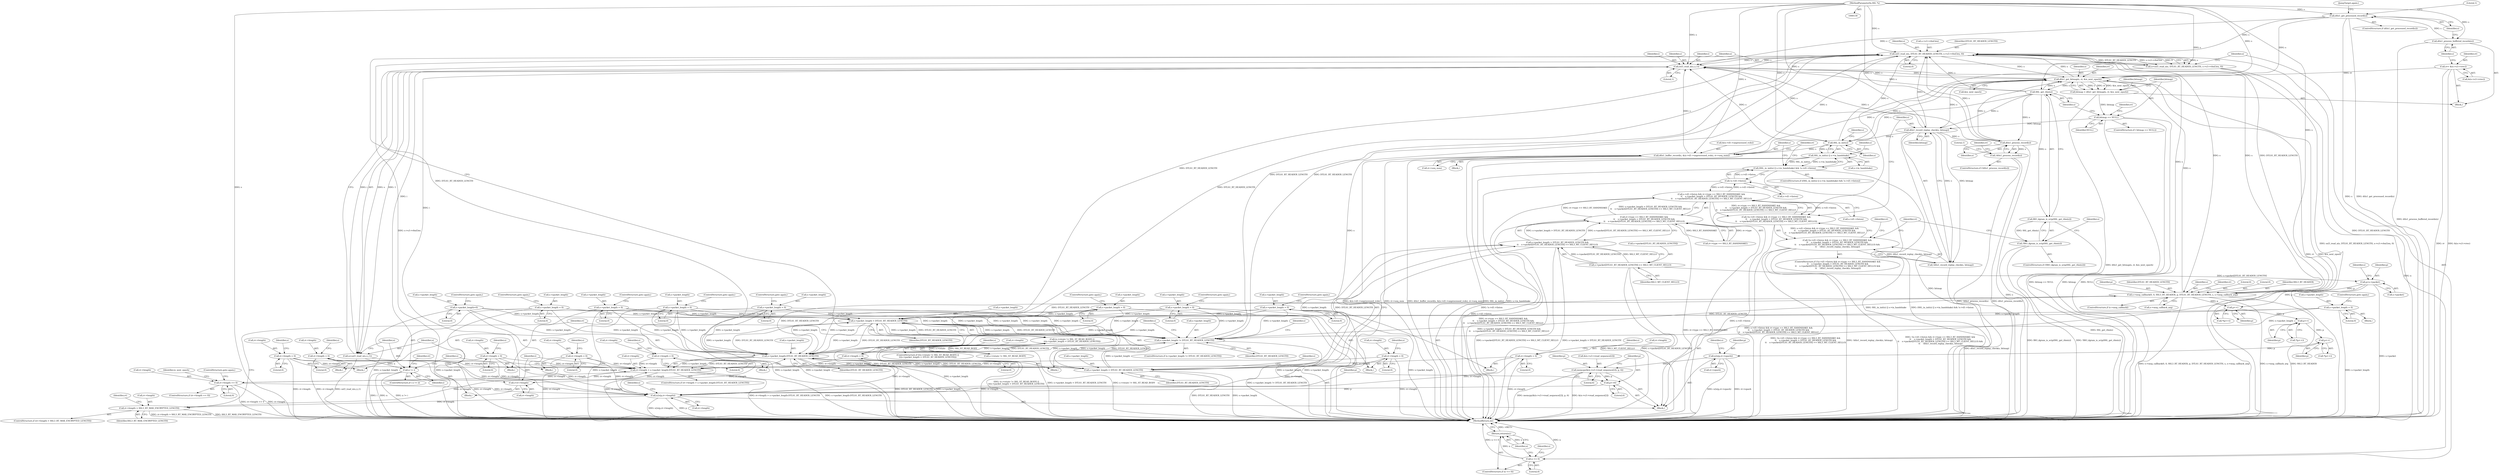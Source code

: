 digraph "0_openssl_248385c606620b29ecc96ca9d3603463f879652b@API" {
"1000176" [label="(Call,ssl3_read_n(s, DTLS1_RT_HEADER_LENGTH, s->s3->rbuf.len, 0))"];
"1000360" [label="(Call,ssl3_read_n(s,i,i,1))"];
"1000156" [label="(Call,dtls1_get_processed_record(s))"];
"1000153" [label="(Call,dtls1_process_buffered_records(s))"];
"1000131" [label="(MethodParameterIn,SSL *s)"];
"1000220" [label="(Call,s->msg_callback(0, 0, SSL3_RT_HEADER, p, DTLS1_RT_HEADER_LENGTH, s, s->msg_callback_arg))"];
"1000211" [label="(Call,p=s->packet)"];
"1000436" [label="(Call,s->packet[DTLS1_RT_HEADER_LENGTH] == SSL3_MT_CLIENT_HELLO)"];
"1000194" [label="(Call,s->packet_length != DTLS1_RT_HEADER_LENGTH)"];
"1000375" [label="(Call,s->packet_length = 0)"];
"1000200" [label="(Call,s->packet_length = 0)"];
"1000168" [label="(Call,s->packet_length < DTLS1_RT_HEADER_LENGTH)"];
"1000347" [label="(Call,s->packet_length-DTLS1_RT_HEADER_LENGTH)"];
"1000431" [label="(Call,s->packet_length > DTLS1_RT_HEADER_LENGTH)"];
"1000500" [label="(Call,s->packet_length = 0)"];
"1000296" [label="(Call,s->packet_length = 0)"];
"1000516" [label="(Call,s->packet_length = 0)"];
"1000453" [label="(Call,s->packet_length=0)"];
"1000336" [label="(Call,s->packet_length = 0)"];
"1000403" [label="(Call,s->packet_length = 0)"];
"1000318" [label="(Call,s->packet_length = 0)"];
"1000176" [label="(Call,ssl3_read_n(s, DTLS1_RT_HEADER_LENGTH, s->s3->rbuf.len, 0))"];
"1000472" [label="(Call,SSL_in_init(s))"];
"1000412" [label="(Call,SSL_get_rbio(s))"];
"1000388" [label="(Call,dtls1_get_bitmap(s, rr, &is_next_epoch))"];
"1000484" [label="(Call,dtls1_buffer_record(s, &(s->d1->unprocessed_rcds), rr->seq_num))"];
"1000508" [label="(Call,dtls1_process_record(s))"];
"1000444" [label="(Call,dtls1_record_replay_check(s, bitmap))"];
"1000394" [label="(Call,bitmap == NULL)"];
"1000386" [label="(Call,bitmap = dtls1_get_bitmap(s, rr, &is_next_epoch))"];
"1000145" [label="(Call,rr= &(s->s3->rrec))"];
"1000353" [label="(Call,i=rr->length)"];
"1000343" [label="(Call,rr->length > s->packet_length-DTLS1_RT_HEADER_LENGTH)"];
"1000325" [label="(Call,rr->length > SSL3_RT_MAX_ENCRYPTED_LENGTH)"];
"1000273" [label="(Call,n2s(p,rr->length))"];
"1000270" [label="(Call,p+=6)"];
"1000259" [label="(Call,memcpy(&(s->s3->read_sequence[2]), p, 6))"];
"1000254" [label="(Call,n2s(p,rr->epoch))"];
"1000245" [label="(Call,p++)"];
"1000240" [label="(Call,p++)"];
"1000235" [label="(Call,p++)"];
"1000460" [label="(Call,rr->length == 0)"];
"1000291" [label="(Call,rr->length = 0)"];
"1000495" [label="(Call,rr->length = 0)"];
"1000331" [label="(Call,rr->length = 0)"];
"1000448" [label="(Call,rr->length = 0)"];
"1000511" [label="(Call,rr->length = 0)"];
"1000313" [label="(Call,rr->length = 0)"];
"1000398" [label="(Call,rr->length = 0)"];
"1000370" [label="(Call,rr->length = 0)"];
"1000174" [label="(Call,n=ssl3_read_n(s, DTLS1_RT_HEADER_LENGTH, s->s3->rbuf.len, 0))"];
"1000188" [label="(Call,n <= 0)"];
"1000191" [label="(Return,return(n);)"];
"1000162" [label="(Call,(s->rstate != SSL_ST_READ_BODY) ||\n\t\t(s->packet_length < DTLS1_RT_HEADER_LENGTH))"];
"1000358" [label="(Call,n=ssl3_read_n(s,i,i,1))"];
"1000366" [label="(Call,n != i)"];
"1000443" [label="(Call,!dtls1_record_replay_check(s, bitmap))"];
"1000416" [label="(Call,!(s->d1->listen && rr->type == SSL3_RT_HANDSHAKE &&\n\t\t    s->packet_length > DTLS1_RT_HEADER_LENGTH &&\n\t\t    s->packet[DTLS1_RT_HEADER_LENGTH] == SSL3_MT_CLIENT_HELLO) &&\n \t\t    !dtls1_record_replay_check(s, bitmap))"];
"1000471" [label="(Call,SSL_in_init(s) || s->in_handshake)"];
"1000470" [label="(Call,(SSL_in_init(s) || s->in_handshake) && !s->d1->listen)"];
"1000507" [label="(Call,!dtls1_process_record(s))"];
"1000411" [label="(Call,BIO_dgram_is_sctp(SSL_get_rbio(s)))"];
"1000410" [label="(Call,!BIO_dgram_is_sctp(SSL_get_rbio(s)))"];
"1000430" [label="(Call,s->packet_length > DTLS1_RT_HEADER_LENGTH &&\n\t\t    s->packet[DTLS1_RT_HEADER_LENGTH] == SSL3_MT_CLIENT_HELLO)"];
"1000424" [label="(Call,rr->type == SSL3_RT_HANDSHAKE &&\n\t\t    s->packet_length > DTLS1_RT_HEADER_LENGTH &&\n\t\t    s->packet[DTLS1_RT_HEADER_LENGTH] == SSL3_MT_CLIENT_HELLO)"];
"1000418" [label="(Call,s->d1->listen && rr->type == SSL3_RT_HANDSHAKE &&\n\t\t    s->packet_length > DTLS1_RT_HEADER_LENGTH &&\n\t\t    s->packet[DTLS1_RT_HEADER_LENGTH] == SSL3_MT_CLIENT_HELLO)"];
"1000417" [label="(Call,!(s->d1->listen && rr->type == SSL3_RT_HANDSHAKE &&\n\t\t    s->packet_length > DTLS1_RT_HEADER_LENGTH &&\n\t\t    s->packet[DTLS1_RT_HEADER_LENGTH] == SSL3_MT_CLIENT_HELLO))"];
"1000477" [label="(Call,!s->d1->listen)"];
"1000457" [label="(Literal,0)"];
"1000389" [label="(Identifier,s)"];
"1000264" [label="(Identifier,s)"];
"1000211" [label="(Call,p=s->packet)"];
"1000246" [label="(Identifier,p)"];
"1000336" [label="(Call,s->packet_length = 0)"];
"1000484" [label="(Call,dtls1_buffer_record(s, &(s->d1->unprocessed_rcds), rr->seq_num))"];
"1000520" [label="(Literal,0)"];
"1000454" [label="(Call,s->packet_length)"];
"1000202" [label="(Identifier,s)"];
"1000436" [label="(Call,s->packet[DTLS1_RT_HEADER_LENGTH] == SSL3_MT_CLIENT_HELLO)"];
"1000216" [label="(ControlStructure,if (s->msg_callback))"];
"1000325" [label="(Call,rr->length > SSL3_RT_MAX_ENCRYPTED_LENGTH)"];
"1000160" [label="(JumpTarget,again:)"];
"1000208" [label="(Identifier,s)"];
"1000524" [label="(MethodReturn,int)"];
"1000298" [label="(Identifier,s)"];
"1000418" [label="(Call,s->d1->listen && rr->type == SSL3_RT_HANDSHAKE &&\n\t\t    s->packet_length > DTLS1_RT_HEADER_LENGTH &&\n\t\t    s->packet[DTLS1_RT_HEADER_LENGTH] == SSL3_MT_CLIENT_HELLO)"];
"1000132" [label="(Block,)"];
"1000358" [label="(Call,n=ssl3_read_n(s,i,i,1))"];
"1000333" [label="(Identifier,rr)"];
"1000224" [label="(Identifier,p)"];
"1000431" [label="(Call,s->packet_length > DTLS1_RT_HEADER_LENGTH)"];
"1000201" [label="(Call,s->packet_length)"];
"1000324" [label="(ControlStructure,if (rr->length > SSL3_RT_MAX_ENCRYPTED_LENGTH))"];
"1000402" [label="(Literal,0)"];
"1000435" [label="(Identifier,DTLS1_RT_HEADER_LENGTH)"];
"1000453" [label="(Call,s->packet_length=0)"];
"1000448" [label="(Call,rr->length = 0)"];
"1000155" [label="(ControlStructure,if (dtls1_get_processed_record(s)))"];
"1000296" [label="(Call,s->packet_length = 0)"];
"1000404" [label="(Call,s->packet_length)"];
"1000371" [label="(Call,rr->length)"];
"1000390" [label="(Identifier,rr)"];
"1000270" [label="(Call,p+=6)"];
"1000469" [label="(ControlStructure,if ((SSL_in_init(s) || s->in_handshake) && !s->d1->listen))"];
"1000174" [label="(Call,n=ssl3_read_n(s, DTLS1_RT_HEADER_LENGTH, s->s3->rbuf.len, 0))"];
"1000497" [label="(Identifier,rr)"];
"1000485" [label="(Identifier,s)"];
"1000458" [label="(ControlStructure,goto again;)"];
"1000332" [label="(Call,rr->length)"];
"1000444" [label="(Call,dtls1_record_replay_check(s, bitmap))"];
"1000272" [label="(Literal,6)"];
"1000177" [label="(Identifier,s)"];
"1000225" [label="(Identifier,DTLS1_RT_HEADER_LENGTH)"];
"1000361" [label="(Identifier,s)"];
"1000343" [label="(Call,rr->length > s->packet_length-DTLS1_RT_HEADER_LENGTH)"];
"1000501" [label="(Call,s->packet_length)"];
"1000397" [label="(Block,)"];
"1000483" [label="(Block,)"];
"1000342" [label="(ControlStructure,if (rr->length > s->packet_length-DTLS1_RT_HEADER_LENGTH))"];
"1000331" [label="(Call,rr->length = 0)"];
"1000338" [label="(Identifier,s)"];
"1000179" [label="(Call,s->s3->rbuf.len)"];
"1000195" [label="(Call,s->packet_length)"];
"1000154" [label="(Identifier,s)"];
"1000290" [label="(Block,)"];
"1000460" [label="(Call,rr->length == 0)"];
"1000388" [label="(Call,dtls1_get_bitmap(s, rr, &is_next_epoch))"];
"1000193" [label="(ControlStructure,if (s->packet_length != DTLS1_RT_HEADER_LENGTH))"];
"1000500" [label="(Call,s->packet_length = 0)"];
"1000369" [label="(Block,)"];
"1000322" [label="(Literal,0)"];
"1000291" [label="(Call,rr->length = 0)"];
"1000269" [label="(Literal,6)"];
"1000297" [label="(Call,s->packet_length)"];
"1000317" [label="(Literal,0)"];
"1000169" [label="(Call,s->packet_length)"];
"1000374" [label="(Literal,0)"];
"1000432" [label="(Call,s->packet_length)"];
"1000235" [label="(Call,p++)"];
"1000387" [label="(Identifier,bitmap)"];
"1000477" [label="(Call,!s->d1->listen)"];
"1000368" [label="(Identifier,i)"];
"1000212" [label="(Identifier,p)"];
"1000172" [label="(Identifier,DTLS1_RT_HEADER_LENGTH)"];
"1000345" [label="(Identifier,rr)"];
"1000467" [label="(Identifier,is_next_epoch)"];
"1000518" [label="(Identifier,s)"];
"1000515" [label="(Literal,0)"];
"1000366" [label="(Call,n != i)"];
"1000394" [label="(Call,bitmap == NULL)"];
"1000398" [label="(Call,rr->length = 0)"];
"1000312" [label="(Block,)"];
"1000480" [label="(Identifier,s)"];
"1000173" [label="(Block,)"];
"1000450" [label="(Identifier,rr)"];
"1000226" [label="(Identifier,s)"];
"1000186" [label="(Literal,0)"];
"1000176" [label="(Call,ssl3_read_n(s, DTLS1_RT_HEADER_LENGTH, s->s3->rbuf.len, 0))"];
"1000352" [label="(Block,)"];
"1000301" [label="(ControlStructure,goto again;)"];
"1000471" [label="(Call,SSL_in_init(s) || s->in_handshake)"];
"1000499" [label="(Literal,0)"];
"1000486" [label="(Call,&(s->d1->unprocessed_rcds))"];
"1000354" [label="(Identifier,i)"];
"1000370" [label="(Call,rr->length = 0)"];
"1000376" [label="(Call,s->packet_length)"];
"1000507" [label="(Call,!dtls1_process_record(s))"];
"1000472" [label="(Call,SSL_in_init(s))"];
"1000318" [label="(Call,s->packet_length = 0)"];
"1000275" [label="(Call,rr->length)"];
"1000259" [label="(Call,memcpy(&(s->s3->read_sequence[2]), p, 6))"];
"1000416" [label="(Call,!(s->d1->listen && rr->type == SSL3_RT_HANDSHAKE &&\n\t\t    s->packet_length > DTLS1_RT_HEADER_LENGTH &&\n\t\t    s->packet[DTLS1_RT_HEADER_LENGTH] == SSL3_MT_CLIENT_HELLO) &&\n \t\t    !dtls1_record_replay_check(s, bitmap))"];
"1000205" [label="(ControlStructure,goto again;)"];
"1000351" [label="(Identifier,DTLS1_RT_HEADER_LENGTH)"];
"1000513" [label="(Identifier,rr)"];
"1000465" [label="(ControlStructure,goto again;)"];
"1000194" [label="(Call,s->packet_length != DTLS1_RT_HEADER_LENGTH)"];
"1000445" [label="(Identifier,s)"];
"1000439" [label="(Identifier,s)"];
"1000353" [label="(Call,i=rr->length)"];
"1000367" [label="(Identifier,n)"];
"1000464" [label="(Literal,0)"];
"1000335" [label="(Literal,0)"];
"1000314" [label="(Call,rr->length)"];
"1000255" [label="(Identifier,p)"];
"1000274" [label="(Identifier,p)"];
"1000232" [label="(Identifier,rr)"];
"1000271" [label="(Identifier,p)"];
"1000512" [label="(Call,rr->length)"];
"1000473" [label="(Identifier,s)"];
"1000254" [label="(Call,n2s(p,rr->epoch))"];
"1000468" [label="(Block,)"];
"1000323" [label="(ControlStructure,goto again;)"];
"1000295" [label="(Literal,0)"];
"1000300" [label="(Literal,0)"];
"1000320" [label="(Identifier,s)"];
"1000412" [label="(Call,SSL_get_rbio(s))"];
"1000244" [label="(Call,*(p++))"];
"1000159" [label="(Literal,1)"];
"1000162" [label="(Call,(s->rstate != SSL_ST_READ_BODY) ||\n\t\t(s->packet_length < DTLS1_RT_HEADER_LENGTH))"];
"1000419" [label="(Call,s->d1->listen)"];
"1000379" [label="(Literal,0)"];
"1000156" [label="(Call,dtls1_get_processed_record(s))"];
"1000363" [label="(Identifier,i)"];
"1000504" [label="(Literal,0)"];
"1000273" [label="(Call,n2s(p,rr->length))"];
"1000281" [label="(Identifier,s)"];
"1000326" [label="(Call,rr->length)"];
"1000380" [label="(ControlStructure,goto again;)"];
"1000189" [label="(Identifier,n)"];
"1000313" [label="(Call,rr->length = 0)"];
"1000240" [label="(Call,p++)"];
"1000446" [label="(Identifier,bitmap)"];
"1000147" [label="(Call,&(s->s3->rrec))"];
"1000260" [label="(Call,&(s->s3->read_sequence[2]))"];
"1000292" [label="(Call,rr->length)"];
"1000517" [label="(Call,s->packet_length)"];
"1000470" [label="(Call,(SSL_in_init(s) || s->in_handshake) && !s->d1->listen)"];
"1000168" [label="(Call,s->packet_length < DTLS1_RT_HEADER_LENGTH)"];
"1000222" [label="(Literal,0)"];
"1000475" [label="(Identifier,s)"];
"1000340" [label="(Literal,0)"];
"1000355" [label="(Call,rr->length)"];
"1000474" [label="(Call,s->in_handshake)"];
"1000430" [label="(Call,s->packet_length > DTLS1_RT_HEADER_LENGTH &&\n\t\t    s->packet[DTLS1_RT_HEADER_LENGTH] == SSL3_MT_CLIENT_HELLO)"];
"1000227" [label="(Call,s->msg_callback_arg)"];
"1000187" [label="(ControlStructure,if (n <= 0))"];
"1000344" [label="(Call,rr->length)"];
"1000191" [label="(Return,return(n);)"];
"1000417" [label="(Call,!(s->d1->listen && rr->type == SSL3_RT_HANDSHAKE &&\n\t\t    s->packet_length > DTLS1_RT_HEADER_LENGTH &&\n\t\t    s->packet[DTLS1_RT_HEADER_LENGTH] == SSL3_MT_CLIENT_HELLO))"];
"1000190" [label="(Literal,0)"];
"1000506" [label="(ControlStructure,if (!dtls1_process_record(s)))"];
"1000372" [label="(Identifier,rr)"];
"1000319" [label="(Call,s->packet_length)"];
"1000425" [label="(Call,rr->type == SSL3_RT_HANDSHAKE)"];
"1000393" [label="(ControlStructure,if ( bitmap == NULL))"];
"1000348" [label="(Call,s->packet_length)"];
"1000204" [label="(Literal,0)"];
"1000492" [label="(Call,rr->seq_num)"];
"1000377" [label="(Identifier,s)"];
"1000396" [label="(Identifier,NULL)"];
"1000452" [label="(Literal,0)"];
"1000360" [label="(Call,ssl3_read_n(s,i,i,1))"];
"1000239" [label="(Call,*(p++))"];
"1000409" [label="(ControlStructure,if (!BIO_dgram_is_sctp(SSL_get_rbio(s))))"];
"1000153" [label="(Call,dtls1_process_buffered_records(s))"];
"1000221" [label="(Literal,0)"];
"1000347" [label="(Call,s->packet_length-DTLS1_RT_HEADER_LENGTH)"];
"1000145" [label="(Call,rr= &(s->s3->rrec))"];
"1000459" [label="(ControlStructure,if (rr->length == 0))"];
"1000505" [label="(ControlStructure,goto again;)"];
"1000362" [label="(Identifier,i)"];
"1000502" [label="(Identifier,s)"];
"1000424" [label="(Call,rr->type == SSL3_RT_HANDSHAKE &&\n\t\t    s->packet_length > DTLS1_RT_HEADER_LENGTH &&\n\t\t    s->packet[DTLS1_RT_HEADER_LENGTH] == SSL3_MT_CLIENT_HELLO)"];
"1000403" [label="(Call,s->packet_length = 0)"];
"1000443" [label="(Call,!dtls1_record_replay_check(s, bitmap))"];
"1000199" [label="(Block,)"];
"1000218" [label="(Identifier,s)"];
"1000341" [label="(ControlStructure,goto again;)"];
"1000386" [label="(Call,bitmap = dtls1_get_bitmap(s, rr, &is_next_epoch))"];
"1000213" [label="(Call,s->packet)"];
"1000175" [label="(Identifier,n)"];
"1000359" [label="(Identifier,n)"];
"1000200" [label="(Call,s->packet_length = 0)"];
"1000161" [label="(ControlStructure,if (\t(s->rstate != SSL_ST_READ_BODY) ||\n\t\t(s->packet_length < DTLS1_RT_HEADER_LENGTH)))"];
"1000478" [label="(Call,s->d1->listen)"];
"1000510" [label="(Block,)"];
"1000163" [label="(Call,s->rstate != SSL_ST_READ_BODY)"];
"1000495" [label="(Call,rr->length = 0)"];
"1000516" [label="(Call,s->packet_length = 0)"];
"1000245" [label="(Call,p++)"];
"1000447" [label="(Block,)"];
"1000455" [label="(Identifier,s)"];
"1000509" [label="(Identifier,s)"];
"1000268" [label="(Identifier,p)"];
"1000408" [label="(ControlStructure,goto again;)"];
"1000400" [label="(Identifier,rr)"];
"1000462" [label="(Identifier,rr)"];
"1000437" [label="(Call,s->packet[DTLS1_RT_HEADER_LENGTH])"];
"1000511" [label="(Call,rr->length = 0)"];
"1000364" [label="(Literal,1)"];
"1000395" [label="(Identifier,bitmap)"];
"1000157" [label="(Identifier,s)"];
"1000461" [label="(Call,rr->length)"];
"1000256" [label="(Call,rr->epoch)"];
"1000399" [label="(Call,rr->length)"];
"1000413" [label="(Identifier,s)"];
"1000411" [label="(Call,BIO_dgram_is_sctp(SSL_get_rbio(s)))"];
"1000241" [label="(Identifier,p)"];
"1000220" [label="(Call,s->msg_callback(0, 0, SSL3_RT_HEADER, p, DTLS1_RT_HEADER_LENGTH, s, s->msg_callback_arg))"];
"1000521" [label="(ControlStructure,goto again;)"];
"1000442" [label="(Identifier,SSL3_MT_CLIENT_HELLO)"];
"1000496" [label="(Call,rr->length)"];
"1000410" [label="(Call,!BIO_dgram_is_sctp(SSL_get_rbio(s)))"];
"1000236" [label="(Identifier,p)"];
"1000407" [label="(Literal,0)"];
"1000198" [label="(Identifier,DTLS1_RT_HEADER_LENGTH)"];
"1000391" [label="(Call,&is_next_epoch)"];
"1000383" [label="(Identifier,s)"];
"1000523" [label="(Literal,1)"];
"1000415" [label="(ControlStructure,if (!(s->d1->listen && rr->type == SSL3_RT_HANDSHAKE &&\n\t\t    s->packet_length > DTLS1_RT_HEADER_LENGTH &&\n\t\t    s->packet[DTLS1_RT_HEADER_LENGTH] == SSL3_MT_CLIENT_HELLO) &&\n \t\t    !dtls1_record_replay_check(s, bitmap)))"];
"1000188" [label="(Call,n <= 0)"];
"1000192" [label="(Identifier,n)"];
"1000196" [label="(Identifier,s)"];
"1000223" [label="(Identifier,SSL3_RT_HEADER)"];
"1000421" [label="(Identifier,s)"];
"1000329" [label="(Identifier,SSL3_RT_MAX_ENCRYPTED_LENGTH)"];
"1000365" [label="(ControlStructure,if ( n != i))"];
"1000330" [label="(Block,)"];
"1000178" [label="(Identifier,DTLS1_RT_HEADER_LENGTH)"];
"1000375" [label="(Call,s->packet_length = 0)"];
"1000405" [label="(Identifier,s)"];
"1000449" [label="(Call,rr->length)"];
"1000131" [label="(MethodParameterIn,SSL *s)"];
"1000234" [label="(Call,*(p++))"];
"1000508" [label="(Call,dtls1_process_record(s))"];
"1000146" [label="(Identifier,rr)"];
"1000337" [label="(Call,s->packet_length)"];
"1000176" -> "1000174"  [label="AST: "];
"1000176" -> "1000186"  [label="CFG: "];
"1000177" -> "1000176"  [label="AST: "];
"1000178" -> "1000176"  [label="AST: "];
"1000179" -> "1000176"  [label="AST: "];
"1000186" -> "1000176"  [label="AST: "];
"1000174" -> "1000176"  [label="CFG: "];
"1000176" -> "1000524"  [label="DDG: DTLS1_RT_HEADER_LENGTH"];
"1000176" -> "1000524"  [label="DDG: s->s3->rbuf.len"];
"1000176" -> "1000524"  [label="DDG: s"];
"1000176" -> "1000174"  [label="DDG: s"];
"1000176" -> "1000174"  [label="DDG: DTLS1_RT_HEADER_LENGTH"];
"1000176" -> "1000174"  [label="DDG: s->s3->rbuf.len"];
"1000176" -> "1000174"  [label="DDG: 0"];
"1000360" -> "1000176"  [label="DDG: s"];
"1000156" -> "1000176"  [label="DDG: s"];
"1000220" -> "1000176"  [label="DDG: s"];
"1000220" -> "1000176"  [label="DDG: DTLS1_RT_HEADER_LENGTH"];
"1000472" -> "1000176"  [label="DDG: s"];
"1000484" -> "1000176"  [label="DDG: s"];
"1000508" -> "1000176"  [label="DDG: s"];
"1000388" -> "1000176"  [label="DDG: s"];
"1000412" -> "1000176"  [label="DDG: s"];
"1000444" -> "1000176"  [label="DDG: s"];
"1000131" -> "1000176"  [label="DDG: s"];
"1000347" -> "1000176"  [label="DDG: DTLS1_RT_HEADER_LENGTH"];
"1000431" -> "1000176"  [label="DDG: DTLS1_RT_HEADER_LENGTH"];
"1000194" -> "1000176"  [label="DDG: DTLS1_RT_HEADER_LENGTH"];
"1000168" -> "1000176"  [label="DDG: DTLS1_RT_HEADER_LENGTH"];
"1000176" -> "1000194"  [label="DDG: DTLS1_RT_HEADER_LENGTH"];
"1000176" -> "1000220"  [label="DDG: s"];
"1000176" -> "1000360"  [label="DDG: s"];
"1000176" -> "1000388"  [label="DDG: s"];
"1000360" -> "1000358"  [label="AST: "];
"1000360" -> "1000364"  [label="CFG: "];
"1000361" -> "1000360"  [label="AST: "];
"1000362" -> "1000360"  [label="AST: "];
"1000363" -> "1000360"  [label="AST: "];
"1000364" -> "1000360"  [label="AST: "];
"1000358" -> "1000360"  [label="CFG: "];
"1000360" -> "1000358"  [label="DDG: s"];
"1000360" -> "1000358"  [label="DDG: i"];
"1000360" -> "1000358"  [label="DDG: 1"];
"1000156" -> "1000360"  [label="DDG: s"];
"1000220" -> "1000360"  [label="DDG: s"];
"1000472" -> "1000360"  [label="DDG: s"];
"1000484" -> "1000360"  [label="DDG: s"];
"1000508" -> "1000360"  [label="DDG: s"];
"1000388" -> "1000360"  [label="DDG: s"];
"1000412" -> "1000360"  [label="DDG: s"];
"1000444" -> "1000360"  [label="DDG: s"];
"1000131" -> "1000360"  [label="DDG: s"];
"1000353" -> "1000360"  [label="DDG: i"];
"1000360" -> "1000366"  [label="DDG: i"];
"1000360" -> "1000388"  [label="DDG: s"];
"1000156" -> "1000155"  [label="AST: "];
"1000156" -> "1000157"  [label="CFG: "];
"1000157" -> "1000156"  [label="AST: "];
"1000159" -> "1000156"  [label="CFG: "];
"1000160" -> "1000156"  [label="CFG: "];
"1000156" -> "1000524"  [label="DDG: s"];
"1000156" -> "1000524"  [label="DDG: dtls1_get_processed_record(s)"];
"1000153" -> "1000156"  [label="DDG: s"];
"1000131" -> "1000156"  [label="DDG: s"];
"1000156" -> "1000388"  [label="DDG: s"];
"1000153" -> "1000132"  [label="AST: "];
"1000153" -> "1000154"  [label="CFG: "];
"1000154" -> "1000153"  [label="AST: "];
"1000157" -> "1000153"  [label="CFG: "];
"1000153" -> "1000524"  [label="DDG: dtls1_process_buffered_records(s)"];
"1000131" -> "1000153"  [label="DDG: s"];
"1000131" -> "1000130"  [label="AST: "];
"1000131" -> "1000524"  [label="DDG: s"];
"1000131" -> "1000220"  [label="DDG: s"];
"1000131" -> "1000388"  [label="DDG: s"];
"1000131" -> "1000412"  [label="DDG: s"];
"1000131" -> "1000444"  [label="DDG: s"];
"1000131" -> "1000472"  [label="DDG: s"];
"1000131" -> "1000484"  [label="DDG: s"];
"1000131" -> "1000508"  [label="DDG: s"];
"1000220" -> "1000216"  [label="AST: "];
"1000220" -> "1000227"  [label="CFG: "];
"1000221" -> "1000220"  [label="AST: "];
"1000222" -> "1000220"  [label="AST: "];
"1000223" -> "1000220"  [label="AST: "];
"1000224" -> "1000220"  [label="AST: "];
"1000225" -> "1000220"  [label="AST: "];
"1000226" -> "1000220"  [label="AST: "];
"1000227" -> "1000220"  [label="AST: "];
"1000232" -> "1000220"  [label="CFG: "];
"1000220" -> "1000524"  [label="DDG: s->msg_callback_arg"];
"1000220" -> "1000524"  [label="DDG: SSL3_RT_HEADER"];
"1000220" -> "1000524"  [label="DDG: s->msg_callback(0, 0, SSL3_RT_HEADER, p, DTLS1_RT_HEADER_LENGTH, s, s->msg_callback_arg)"];
"1000220" -> "1000168"  [label="DDG: DTLS1_RT_HEADER_LENGTH"];
"1000211" -> "1000220"  [label="DDG: p"];
"1000194" -> "1000220"  [label="DDG: DTLS1_RT_HEADER_LENGTH"];
"1000220" -> "1000235"  [label="DDG: p"];
"1000220" -> "1000347"  [label="DDG: DTLS1_RT_HEADER_LENGTH"];
"1000220" -> "1000388"  [label="DDG: s"];
"1000211" -> "1000173"  [label="AST: "];
"1000211" -> "1000213"  [label="CFG: "];
"1000212" -> "1000211"  [label="AST: "];
"1000213" -> "1000211"  [label="AST: "];
"1000218" -> "1000211"  [label="CFG: "];
"1000211" -> "1000524"  [label="DDG: s->packet"];
"1000436" -> "1000211"  [label="DDG: s->packet[DTLS1_RT_HEADER_LENGTH]"];
"1000211" -> "1000235"  [label="DDG: p"];
"1000436" -> "1000430"  [label="AST: "];
"1000436" -> "1000442"  [label="CFG: "];
"1000437" -> "1000436"  [label="AST: "];
"1000442" -> "1000436"  [label="AST: "];
"1000430" -> "1000436"  [label="CFG: "];
"1000436" -> "1000524"  [label="DDG: SSL3_MT_CLIENT_HELLO"];
"1000436" -> "1000524"  [label="DDG: s->packet[DTLS1_RT_HEADER_LENGTH]"];
"1000436" -> "1000430"  [label="DDG: s->packet[DTLS1_RT_HEADER_LENGTH]"];
"1000436" -> "1000430"  [label="DDG: SSL3_MT_CLIENT_HELLO"];
"1000194" -> "1000193"  [label="AST: "];
"1000194" -> "1000198"  [label="CFG: "];
"1000195" -> "1000194"  [label="AST: "];
"1000198" -> "1000194"  [label="AST: "];
"1000202" -> "1000194"  [label="CFG: "];
"1000208" -> "1000194"  [label="CFG: "];
"1000194" -> "1000524"  [label="DDG: s->packet_length != DTLS1_RT_HEADER_LENGTH"];
"1000194" -> "1000168"  [label="DDG: DTLS1_RT_HEADER_LENGTH"];
"1000375" -> "1000194"  [label="DDG: s->packet_length"];
"1000200" -> "1000194"  [label="DDG: s->packet_length"];
"1000168" -> "1000194"  [label="DDG: s->packet_length"];
"1000347" -> "1000194"  [label="DDG: s->packet_length"];
"1000431" -> "1000194"  [label="DDG: s->packet_length"];
"1000500" -> "1000194"  [label="DDG: s->packet_length"];
"1000296" -> "1000194"  [label="DDG: s->packet_length"];
"1000516" -> "1000194"  [label="DDG: s->packet_length"];
"1000453" -> "1000194"  [label="DDG: s->packet_length"];
"1000336" -> "1000194"  [label="DDG: s->packet_length"];
"1000403" -> "1000194"  [label="DDG: s->packet_length"];
"1000318" -> "1000194"  [label="DDG: s->packet_length"];
"1000194" -> "1000347"  [label="DDG: s->packet_length"];
"1000194" -> "1000347"  [label="DDG: DTLS1_RT_HEADER_LENGTH"];
"1000375" -> "1000369"  [label="AST: "];
"1000375" -> "1000379"  [label="CFG: "];
"1000376" -> "1000375"  [label="AST: "];
"1000379" -> "1000375"  [label="AST: "];
"1000380" -> "1000375"  [label="CFG: "];
"1000375" -> "1000524"  [label="DDG: s->packet_length"];
"1000375" -> "1000168"  [label="DDG: s->packet_length"];
"1000375" -> "1000347"  [label="DDG: s->packet_length"];
"1000200" -> "1000199"  [label="AST: "];
"1000200" -> "1000204"  [label="CFG: "];
"1000201" -> "1000200"  [label="AST: "];
"1000204" -> "1000200"  [label="AST: "];
"1000205" -> "1000200"  [label="CFG: "];
"1000200" -> "1000524"  [label="DDG: s->packet_length"];
"1000200" -> "1000168"  [label="DDG: s->packet_length"];
"1000200" -> "1000347"  [label="DDG: s->packet_length"];
"1000168" -> "1000162"  [label="AST: "];
"1000168" -> "1000172"  [label="CFG: "];
"1000169" -> "1000168"  [label="AST: "];
"1000172" -> "1000168"  [label="AST: "];
"1000162" -> "1000168"  [label="CFG: "];
"1000168" -> "1000524"  [label="DDG: s->packet_length"];
"1000168" -> "1000162"  [label="DDG: s->packet_length"];
"1000168" -> "1000162"  [label="DDG: DTLS1_RT_HEADER_LENGTH"];
"1000347" -> "1000168"  [label="DDG: s->packet_length"];
"1000347" -> "1000168"  [label="DDG: DTLS1_RT_HEADER_LENGTH"];
"1000431" -> "1000168"  [label="DDG: s->packet_length"];
"1000431" -> "1000168"  [label="DDG: DTLS1_RT_HEADER_LENGTH"];
"1000500" -> "1000168"  [label="DDG: s->packet_length"];
"1000296" -> "1000168"  [label="DDG: s->packet_length"];
"1000516" -> "1000168"  [label="DDG: s->packet_length"];
"1000453" -> "1000168"  [label="DDG: s->packet_length"];
"1000336" -> "1000168"  [label="DDG: s->packet_length"];
"1000403" -> "1000168"  [label="DDG: s->packet_length"];
"1000318" -> "1000168"  [label="DDG: s->packet_length"];
"1000168" -> "1000347"  [label="DDG: s->packet_length"];
"1000168" -> "1000347"  [label="DDG: DTLS1_RT_HEADER_LENGTH"];
"1000347" -> "1000343"  [label="AST: "];
"1000347" -> "1000351"  [label="CFG: "];
"1000348" -> "1000347"  [label="AST: "];
"1000351" -> "1000347"  [label="AST: "];
"1000343" -> "1000347"  [label="CFG: "];
"1000347" -> "1000524"  [label="DDG: DTLS1_RT_HEADER_LENGTH"];
"1000347" -> "1000524"  [label="DDG: s->packet_length"];
"1000347" -> "1000343"  [label="DDG: s->packet_length"];
"1000347" -> "1000343"  [label="DDG: DTLS1_RT_HEADER_LENGTH"];
"1000431" -> "1000347"  [label="DDG: s->packet_length"];
"1000431" -> "1000347"  [label="DDG: DTLS1_RT_HEADER_LENGTH"];
"1000500" -> "1000347"  [label="DDG: s->packet_length"];
"1000296" -> "1000347"  [label="DDG: s->packet_length"];
"1000516" -> "1000347"  [label="DDG: s->packet_length"];
"1000453" -> "1000347"  [label="DDG: s->packet_length"];
"1000336" -> "1000347"  [label="DDG: s->packet_length"];
"1000403" -> "1000347"  [label="DDG: s->packet_length"];
"1000318" -> "1000347"  [label="DDG: s->packet_length"];
"1000347" -> "1000431"  [label="DDG: s->packet_length"];
"1000347" -> "1000431"  [label="DDG: DTLS1_RT_HEADER_LENGTH"];
"1000431" -> "1000430"  [label="AST: "];
"1000431" -> "1000435"  [label="CFG: "];
"1000432" -> "1000431"  [label="AST: "];
"1000435" -> "1000431"  [label="AST: "];
"1000439" -> "1000431"  [label="CFG: "];
"1000430" -> "1000431"  [label="CFG: "];
"1000431" -> "1000524"  [label="DDG: s->packet_length"];
"1000431" -> "1000524"  [label="DDG: DTLS1_RT_HEADER_LENGTH"];
"1000431" -> "1000430"  [label="DDG: s->packet_length"];
"1000431" -> "1000430"  [label="DDG: DTLS1_RT_HEADER_LENGTH"];
"1000500" -> "1000468"  [label="AST: "];
"1000500" -> "1000504"  [label="CFG: "];
"1000501" -> "1000500"  [label="AST: "];
"1000504" -> "1000500"  [label="AST: "];
"1000505" -> "1000500"  [label="CFG: "];
"1000500" -> "1000524"  [label="DDG: s->packet_length"];
"1000296" -> "1000290"  [label="AST: "];
"1000296" -> "1000300"  [label="CFG: "];
"1000297" -> "1000296"  [label="AST: "];
"1000300" -> "1000296"  [label="AST: "];
"1000301" -> "1000296"  [label="CFG: "];
"1000296" -> "1000524"  [label="DDG: s->packet_length"];
"1000516" -> "1000510"  [label="AST: "];
"1000516" -> "1000520"  [label="CFG: "];
"1000517" -> "1000516"  [label="AST: "];
"1000520" -> "1000516"  [label="AST: "];
"1000521" -> "1000516"  [label="CFG: "];
"1000516" -> "1000524"  [label="DDG: s->packet_length"];
"1000453" -> "1000447"  [label="AST: "];
"1000453" -> "1000457"  [label="CFG: "];
"1000454" -> "1000453"  [label="AST: "];
"1000457" -> "1000453"  [label="AST: "];
"1000458" -> "1000453"  [label="CFG: "];
"1000453" -> "1000524"  [label="DDG: s->packet_length"];
"1000336" -> "1000330"  [label="AST: "];
"1000336" -> "1000340"  [label="CFG: "];
"1000337" -> "1000336"  [label="AST: "];
"1000340" -> "1000336"  [label="AST: "];
"1000341" -> "1000336"  [label="CFG: "];
"1000336" -> "1000524"  [label="DDG: s->packet_length"];
"1000403" -> "1000397"  [label="AST: "];
"1000403" -> "1000407"  [label="CFG: "];
"1000404" -> "1000403"  [label="AST: "];
"1000407" -> "1000403"  [label="AST: "];
"1000408" -> "1000403"  [label="CFG: "];
"1000403" -> "1000524"  [label="DDG: s->packet_length"];
"1000318" -> "1000312"  [label="AST: "];
"1000318" -> "1000322"  [label="CFG: "];
"1000319" -> "1000318"  [label="AST: "];
"1000322" -> "1000318"  [label="AST: "];
"1000323" -> "1000318"  [label="CFG: "];
"1000318" -> "1000524"  [label="DDG: s->packet_length"];
"1000472" -> "1000471"  [label="AST: "];
"1000472" -> "1000473"  [label="CFG: "];
"1000473" -> "1000472"  [label="AST: "];
"1000475" -> "1000472"  [label="CFG: "];
"1000471" -> "1000472"  [label="CFG: "];
"1000472" -> "1000388"  [label="DDG: s"];
"1000472" -> "1000471"  [label="DDG: s"];
"1000412" -> "1000472"  [label="DDG: s"];
"1000444" -> "1000472"  [label="DDG: s"];
"1000472" -> "1000484"  [label="DDG: s"];
"1000412" -> "1000411"  [label="AST: "];
"1000412" -> "1000413"  [label="CFG: "];
"1000413" -> "1000412"  [label="AST: "];
"1000411" -> "1000412"  [label="CFG: "];
"1000412" -> "1000388"  [label="DDG: s"];
"1000412" -> "1000411"  [label="DDG: s"];
"1000388" -> "1000412"  [label="DDG: s"];
"1000412" -> "1000444"  [label="DDG: s"];
"1000412" -> "1000508"  [label="DDG: s"];
"1000388" -> "1000386"  [label="AST: "];
"1000388" -> "1000391"  [label="CFG: "];
"1000389" -> "1000388"  [label="AST: "];
"1000390" -> "1000388"  [label="AST: "];
"1000391" -> "1000388"  [label="AST: "];
"1000386" -> "1000388"  [label="CFG: "];
"1000388" -> "1000524"  [label="DDG: rr"];
"1000388" -> "1000524"  [label="DDG: &is_next_epoch"];
"1000388" -> "1000386"  [label="DDG: s"];
"1000388" -> "1000386"  [label="DDG: rr"];
"1000388" -> "1000386"  [label="DDG: &is_next_epoch"];
"1000484" -> "1000388"  [label="DDG: s"];
"1000508" -> "1000388"  [label="DDG: s"];
"1000444" -> "1000388"  [label="DDG: s"];
"1000145" -> "1000388"  [label="DDG: rr"];
"1000484" -> "1000483"  [label="AST: "];
"1000484" -> "1000492"  [label="CFG: "];
"1000485" -> "1000484"  [label="AST: "];
"1000486" -> "1000484"  [label="AST: "];
"1000492" -> "1000484"  [label="AST: "];
"1000497" -> "1000484"  [label="CFG: "];
"1000484" -> "1000524"  [label="DDG: &(s->d1->unprocessed_rcds)"];
"1000484" -> "1000524"  [label="DDG: rr->seq_num"];
"1000484" -> "1000524"  [label="DDG: dtls1_buffer_record(s, &(s->d1->unprocessed_rcds), rr->seq_num)"];
"1000508" -> "1000507"  [label="AST: "];
"1000508" -> "1000509"  [label="CFG: "];
"1000509" -> "1000508"  [label="AST: "];
"1000507" -> "1000508"  [label="CFG: "];
"1000508" -> "1000524"  [label="DDG: s"];
"1000508" -> "1000507"  [label="DDG: s"];
"1000444" -> "1000508"  [label="DDG: s"];
"1000444" -> "1000443"  [label="AST: "];
"1000444" -> "1000446"  [label="CFG: "];
"1000445" -> "1000444"  [label="AST: "];
"1000446" -> "1000444"  [label="AST: "];
"1000443" -> "1000444"  [label="CFG: "];
"1000444" -> "1000524"  [label="DDG: bitmap"];
"1000444" -> "1000443"  [label="DDG: s"];
"1000444" -> "1000443"  [label="DDG: bitmap"];
"1000394" -> "1000444"  [label="DDG: bitmap"];
"1000394" -> "1000393"  [label="AST: "];
"1000394" -> "1000396"  [label="CFG: "];
"1000395" -> "1000394"  [label="AST: "];
"1000396" -> "1000394"  [label="AST: "];
"1000400" -> "1000394"  [label="CFG: "];
"1000413" -> "1000394"  [label="CFG: "];
"1000394" -> "1000524"  [label="DDG: NULL"];
"1000394" -> "1000524"  [label="DDG: bitmap == NULL"];
"1000394" -> "1000524"  [label="DDG: bitmap"];
"1000386" -> "1000394"  [label="DDG: bitmap"];
"1000386" -> "1000132"  [label="AST: "];
"1000387" -> "1000386"  [label="AST: "];
"1000395" -> "1000386"  [label="CFG: "];
"1000386" -> "1000524"  [label="DDG: dtls1_get_bitmap(s, rr, &is_next_epoch)"];
"1000145" -> "1000132"  [label="AST: "];
"1000145" -> "1000147"  [label="CFG: "];
"1000146" -> "1000145"  [label="AST: "];
"1000147" -> "1000145"  [label="AST: "];
"1000154" -> "1000145"  [label="CFG: "];
"1000145" -> "1000524"  [label="DDG: rr"];
"1000145" -> "1000524"  [label="DDG: &(s->s3->rrec)"];
"1000353" -> "1000352"  [label="AST: "];
"1000353" -> "1000355"  [label="CFG: "];
"1000354" -> "1000353"  [label="AST: "];
"1000355" -> "1000353"  [label="AST: "];
"1000359" -> "1000353"  [label="CFG: "];
"1000343" -> "1000353"  [label="DDG: rr->length"];
"1000343" -> "1000342"  [label="AST: "];
"1000344" -> "1000343"  [label="AST: "];
"1000354" -> "1000343"  [label="CFG: "];
"1000383" -> "1000343"  [label="CFG: "];
"1000343" -> "1000524"  [label="DDG: rr->length > s->packet_length-DTLS1_RT_HEADER_LENGTH"];
"1000343" -> "1000524"  [label="DDG: s->packet_length-DTLS1_RT_HEADER_LENGTH"];
"1000325" -> "1000343"  [label="DDG: rr->length"];
"1000460" -> "1000343"  [label="DDG: rr->length"];
"1000291" -> "1000343"  [label="DDG: rr->length"];
"1000495" -> "1000343"  [label="DDG: rr->length"];
"1000331" -> "1000343"  [label="DDG: rr->length"];
"1000448" -> "1000343"  [label="DDG: rr->length"];
"1000511" -> "1000343"  [label="DDG: rr->length"];
"1000313" -> "1000343"  [label="DDG: rr->length"];
"1000398" -> "1000343"  [label="DDG: rr->length"];
"1000370" -> "1000343"  [label="DDG: rr->length"];
"1000343" -> "1000460"  [label="DDG: rr->length"];
"1000325" -> "1000324"  [label="AST: "];
"1000325" -> "1000329"  [label="CFG: "];
"1000326" -> "1000325"  [label="AST: "];
"1000329" -> "1000325"  [label="AST: "];
"1000333" -> "1000325"  [label="CFG: "];
"1000345" -> "1000325"  [label="CFG: "];
"1000325" -> "1000524"  [label="DDG: SSL3_RT_MAX_ENCRYPTED_LENGTH"];
"1000325" -> "1000524"  [label="DDG: rr->length > SSL3_RT_MAX_ENCRYPTED_LENGTH"];
"1000273" -> "1000325"  [label="DDG: rr->length"];
"1000273" -> "1000173"  [label="AST: "];
"1000273" -> "1000275"  [label="CFG: "];
"1000274" -> "1000273"  [label="AST: "];
"1000275" -> "1000273"  [label="AST: "];
"1000281" -> "1000273"  [label="CFG: "];
"1000273" -> "1000524"  [label="DDG: p"];
"1000273" -> "1000524"  [label="DDG: n2s(p,rr->length)"];
"1000270" -> "1000273"  [label="DDG: p"];
"1000460" -> "1000273"  [label="DDG: rr->length"];
"1000291" -> "1000273"  [label="DDG: rr->length"];
"1000495" -> "1000273"  [label="DDG: rr->length"];
"1000331" -> "1000273"  [label="DDG: rr->length"];
"1000448" -> "1000273"  [label="DDG: rr->length"];
"1000511" -> "1000273"  [label="DDG: rr->length"];
"1000313" -> "1000273"  [label="DDG: rr->length"];
"1000398" -> "1000273"  [label="DDG: rr->length"];
"1000370" -> "1000273"  [label="DDG: rr->length"];
"1000270" -> "1000173"  [label="AST: "];
"1000270" -> "1000272"  [label="CFG: "];
"1000271" -> "1000270"  [label="AST: "];
"1000272" -> "1000270"  [label="AST: "];
"1000274" -> "1000270"  [label="CFG: "];
"1000259" -> "1000270"  [label="DDG: p"];
"1000259" -> "1000173"  [label="AST: "];
"1000259" -> "1000269"  [label="CFG: "];
"1000260" -> "1000259"  [label="AST: "];
"1000268" -> "1000259"  [label="AST: "];
"1000269" -> "1000259"  [label="AST: "];
"1000271" -> "1000259"  [label="CFG: "];
"1000259" -> "1000524"  [label="DDG: memcpy(&(s->s3->read_sequence[2]), p, 6)"];
"1000259" -> "1000524"  [label="DDG: &(s->s3->read_sequence[2])"];
"1000254" -> "1000259"  [label="DDG: p"];
"1000254" -> "1000173"  [label="AST: "];
"1000254" -> "1000256"  [label="CFG: "];
"1000255" -> "1000254"  [label="AST: "];
"1000256" -> "1000254"  [label="AST: "];
"1000264" -> "1000254"  [label="CFG: "];
"1000254" -> "1000524"  [label="DDG: n2s(p,rr->epoch)"];
"1000254" -> "1000524"  [label="DDG: rr->epoch"];
"1000245" -> "1000254"  [label="DDG: p"];
"1000245" -> "1000244"  [label="AST: "];
"1000245" -> "1000246"  [label="CFG: "];
"1000246" -> "1000245"  [label="AST: "];
"1000244" -> "1000245"  [label="CFG: "];
"1000240" -> "1000245"  [label="DDG: p"];
"1000240" -> "1000239"  [label="AST: "];
"1000240" -> "1000241"  [label="CFG: "];
"1000241" -> "1000240"  [label="AST: "];
"1000239" -> "1000240"  [label="CFG: "];
"1000235" -> "1000240"  [label="DDG: p"];
"1000235" -> "1000234"  [label="AST: "];
"1000235" -> "1000236"  [label="CFG: "];
"1000236" -> "1000235"  [label="AST: "];
"1000234" -> "1000235"  [label="CFG: "];
"1000460" -> "1000459"  [label="AST: "];
"1000460" -> "1000464"  [label="CFG: "];
"1000461" -> "1000460"  [label="AST: "];
"1000464" -> "1000460"  [label="AST: "];
"1000465" -> "1000460"  [label="CFG: "];
"1000467" -> "1000460"  [label="CFG: "];
"1000460" -> "1000524"  [label="DDG: rr->length"];
"1000460" -> "1000524"  [label="DDG: rr->length == 0"];
"1000291" -> "1000290"  [label="AST: "];
"1000291" -> "1000295"  [label="CFG: "];
"1000292" -> "1000291"  [label="AST: "];
"1000295" -> "1000291"  [label="AST: "];
"1000298" -> "1000291"  [label="CFG: "];
"1000291" -> "1000524"  [label="DDG: rr->length"];
"1000495" -> "1000468"  [label="AST: "];
"1000495" -> "1000499"  [label="CFG: "];
"1000496" -> "1000495"  [label="AST: "];
"1000499" -> "1000495"  [label="AST: "];
"1000502" -> "1000495"  [label="CFG: "];
"1000495" -> "1000524"  [label="DDG: rr->length"];
"1000331" -> "1000330"  [label="AST: "];
"1000331" -> "1000335"  [label="CFG: "];
"1000332" -> "1000331"  [label="AST: "];
"1000335" -> "1000331"  [label="AST: "];
"1000338" -> "1000331"  [label="CFG: "];
"1000331" -> "1000524"  [label="DDG: rr->length"];
"1000448" -> "1000447"  [label="AST: "];
"1000448" -> "1000452"  [label="CFG: "];
"1000449" -> "1000448"  [label="AST: "];
"1000452" -> "1000448"  [label="AST: "];
"1000455" -> "1000448"  [label="CFG: "];
"1000448" -> "1000524"  [label="DDG: rr->length"];
"1000511" -> "1000510"  [label="AST: "];
"1000511" -> "1000515"  [label="CFG: "];
"1000512" -> "1000511"  [label="AST: "];
"1000515" -> "1000511"  [label="AST: "];
"1000518" -> "1000511"  [label="CFG: "];
"1000511" -> "1000524"  [label="DDG: rr->length"];
"1000313" -> "1000312"  [label="AST: "];
"1000313" -> "1000317"  [label="CFG: "];
"1000314" -> "1000313"  [label="AST: "];
"1000317" -> "1000313"  [label="AST: "];
"1000320" -> "1000313"  [label="CFG: "];
"1000313" -> "1000524"  [label="DDG: rr->length"];
"1000398" -> "1000397"  [label="AST: "];
"1000398" -> "1000402"  [label="CFG: "];
"1000399" -> "1000398"  [label="AST: "];
"1000402" -> "1000398"  [label="AST: "];
"1000405" -> "1000398"  [label="CFG: "];
"1000398" -> "1000524"  [label="DDG: rr->length"];
"1000370" -> "1000369"  [label="AST: "];
"1000370" -> "1000374"  [label="CFG: "];
"1000371" -> "1000370"  [label="AST: "];
"1000374" -> "1000370"  [label="AST: "];
"1000377" -> "1000370"  [label="CFG: "];
"1000370" -> "1000524"  [label="DDG: rr->length"];
"1000174" -> "1000173"  [label="AST: "];
"1000175" -> "1000174"  [label="AST: "];
"1000189" -> "1000174"  [label="CFG: "];
"1000174" -> "1000524"  [label="DDG: ssl3_read_n(s, DTLS1_RT_HEADER_LENGTH, s->s3->rbuf.len, 0)"];
"1000174" -> "1000188"  [label="DDG: n"];
"1000188" -> "1000187"  [label="AST: "];
"1000188" -> "1000190"  [label="CFG: "];
"1000189" -> "1000188"  [label="AST: "];
"1000190" -> "1000188"  [label="AST: "];
"1000192" -> "1000188"  [label="CFG: "];
"1000196" -> "1000188"  [label="CFG: "];
"1000188" -> "1000524"  [label="DDG: n <= 0"];
"1000188" -> "1000524"  [label="DDG: n"];
"1000188" -> "1000191"  [label="DDG: n"];
"1000191" -> "1000187"  [label="AST: "];
"1000191" -> "1000192"  [label="CFG: "];
"1000192" -> "1000191"  [label="AST: "];
"1000524" -> "1000191"  [label="CFG: "];
"1000191" -> "1000524"  [label="DDG: <RET>"];
"1000192" -> "1000191"  [label="DDG: n"];
"1000162" -> "1000161"  [label="AST: "];
"1000162" -> "1000163"  [label="CFG: "];
"1000163" -> "1000162"  [label="AST: "];
"1000175" -> "1000162"  [label="CFG: "];
"1000345" -> "1000162"  [label="CFG: "];
"1000162" -> "1000524"  [label="DDG: s->packet_length < DTLS1_RT_HEADER_LENGTH"];
"1000162" -> "1000524"  [label="DDG: s->rstate != SSL_ST_READ_BODY"];
"1000162" -> "1000524"  [label="DDG: (s->rstate != SSL_ST_READ_BODY) ||\n\t\t(s->packet_length < DTLS1_RT_HEADER_LENGTH)"];
"1000163" -> "1000162"  [label="DDG: s->rstate"];
"1000163" -> "1000162"  [label="DDG: SSL_ST_READ_BODY"];
"1000358" -> "1000352"  [label="AST: "];
"1000359" -> "1000358"  [label="AST: "];
"1000367" -> "1000358"  [label="CFG: "];
"1000358" -> "1000524"  [label="DDG: ssl3_read_n(s,i,i,1)"];
"1000358" -> "1000366"  [label="DDG: n"];
"1000366" -> "1000365"  [label="AST: "];
"1000366" -> "1000368"  [label="CFG: "];
"1000367" -> "1000366"  [label="AST: "];
"1000368" -> "1000366"  [label="AST: "];
"1000372" -> "1000366"  [label="CFG: "];
"1000383" -> "1000366"  [label="CFG: "];
"1000366" -> "1000524"  [label="DDG: i"];
"1000366" -> "1000524"  [label="DDG: n"];
"1000366" -> "1000524"  [label="DDG: n != i"];
"1000443" -> "1000416"  [label="AST: "];
"1000416" -> "1000443"  [label="CFG: "];
"1000443" -> "1000524"  [label="DDG: dtls1_record_replay_check(s, bitmap)"];
"1000443" -> "1000416"  [label="DDG: dtls1_record_replay_check(s, bitmap)"];
"1000416" -> "1000415"  [label="AST: "];
"1000416" -> "1000417"  [label="CFG: "];
"1000417" -> "1000416"  [label="AST: "];
"1000450" -> "1000416"  [label="CFG: "];
"1000462" -> "1000416"  [label="CFG: "];
"1000416" -> "1000524"  [label="DDG: !dtls1_record_replay_check(s, bitmap)"];
"1000416" -> "1000524"  [label="DDG: !(s->d1->listen && rr->type == SSL3_RT_HANDSHAKE &&\n\t\t    s->packet_length > DTLS1_RT_HEADER_LENGTH &&\n\t\t    s->packet[DTLS1_RT_HEADER_LENGTH] == SSL3_MT_CLIENT_HELLO) &&\n \t\t    !dtls1_record_replay_check(s, bitmap)"];
"1000416" -> "1000524"  [label="DDG: !(s->d1->listen && rr->type == SSL3_RT_HANDSHAKE &&\n\t\t    s->packet_length > DTLS1_RT_HEADER_LENGTH &&\n\t\t    s->packet[DTLS1_RT_HEADER_LENGTH] == SSL3_MT_CLIENT_HELLO)"];
"1000417" -> "1000416"  [label="DDG: s->d1->listen && rr->type == SSL3_RT_HANDSHAKE &&\n\t\t    s->packet_length > DTLS1_RT_HEADER_LENGTH &&\n\t\t    s->packet[DTLS1_RT_HEADER_LENGTH] == SSL3_MT_CLIENT_HELLO"];
"1000471" -> "1000470"  [label="AST: "];
"1000471" -> "1000474"  [label="CFG: "];
"1000474" -> "1000471"  [label="AST: "];
"1000480" -> "1000471"  [label="CFG: "];
"1000470" -> "1000471"  [label="CFG: "];
"1000471" -> "1000524"  [label="DDG: SSL_in_init(s)"];
"1000471" -> "1000524"  [label="DDG: s->in_handshake"];
"1000471" -> "1000470"  [label="DDG: SSL_in_init(s)"];
"1000471" -> "1000470"  [label="DDG: s->in_handshake"];
"1000470" -> "1000469"  [label="AST: "];
"1000470" -> "1000477"  [label="CFG: "];
"1000477" -> "1000470"  [label="AST: "];
"1000485" -> "1000470"  [label="CFG: "];
"1000497" -> "1000470"  [label="CFG: "];
"1000470" -> "1000524"  [label="DDG: !s->d1->listen"];
"1000470" -> "1000524"  [label="DDG: SSL_in_init(s) || s->in_handshake"];
"1000470" -> "1000524"  [label="DDG: (SSL_in_init(s) || s->in_handshake) && !s->d1->listen"];
"1000477" -> "1000470"  [label="DDG: s->d1->listen"];
"1000507" -> "1000506"  [label="AST: "];
"1000513" -> "1000507"  [label="CFG: "];
"1000523" -> "1000507"  [label="CFG: "];
"1000507" -> "1000524"  [label="DDG: !dtls1_process_record(s)"];
"1000507" -> "1000524"  [label="DDG: dtls1_process_record(s)"];
"1000411" -> "1000410"  [label="AST: "];
"1000410" -> "1000411"  [label="CFG: "];
"1000411" -> "1000524"  [label="DDG: SSL_get_rbio(s)"];
"1000411" -> "1000410"  [label="DDG: SSL_get_rbio(s)"];
"1000410" -> "1000409"  [label="AST: "];
"1000421" -> "1000410"  [label="CFG: "];
"1000462" -> "1000410"  [label="CFG: "];
"1000410" -> "1000524"  [label="DDG: BIO_dgram_is_sctp(SSL_get_rbio(s))"];
"1000410" -> "1000524"  [label="DDG: !BIO_dgram_is_sctp(SSL_get_rbio(s))"];
"1000430" -> "1000424"  [label="AST: "];
"1000424" -> "1000430"  [label="CFG: "];
"1000430" -> "1000524"  [label="DDG: s->packet[DTLS1_RT_HEADER_LENGTH] == SSL3_MT_CLIENT_HELLO"];
"1000430" -> "1000524"  [label="DDG: s->packet_length > DTLS1_RT_HEADER_LENGTH"];
"1000430" -> "1000424"  [label="DDG: s->packet_length > DTLS1_RT_HEADER_LENGTH"];
"1000430" -> "1000424"  [label="DDG: s->packet[DTLS1_RT_HEADER_LENGTH] == SSL3_MT_CLIENT_HELLO"];
"1000424" -> "1000418"  [label="AST: "];
"1000424" -> "1000425"  [label="CFG: "];
"1000425" -> "1000424"  [label="AST: "];
"1000418" -> "1000424"  [label="CFG: "];
"1000424" -> "1000524"  [label="DDG: rr->type == SSL3_RT_HANDSHAKE"];
"1000424" -> "1000524"  [label="DDG: s->packet_length > DTLS1_RT_HEADER_LENGTH &&\n\t\t    s->packet[DTLS1_RT_HEADER_LENGTH] == SSL3_MT_CLIENT_HELLO"];
"1000424" -> "1000418"  [label="DDG: rr->type == SSL3_RT_HANDSHAKE"];
"1000424" -> "1000418"  [label="DDG: s->packet_length > DTLS1_RT_HEADER_LENGTH &&\n\t\t    s->packet[DTLS1_RT_HEADER_LENGTH] == SSL3_MT_CLIENT_HELLO"];
"1000425" -> "1000424"  [label="DDG: rr->type"];
"1000425" -> "1000424"  [label="DDG: SSL3_RT_HANDSHAKE"];
"1000418" -> "1000417"  [label="AST: "];
"1000418" -> "1000419"  [label="CFG: "];
"1000419" -> "1000418"  [label="AST: "];
"1000417" -> "1000418"  [label="CFG: "];
"1000418" -> "1000524"  [label="DDG: rr->type == SSL3_RT_HANDSHAKE &&\n\t\t    s->packet_length > DTLS1_RT_HEADER_LENGTH &&\n\t\t    s->packet[DTLS1_RT_HEADER_LENGTH] == SSL3_MT_CLIENT_HELLO"];
"1000418" -> "1000524"  [label="DDG: s->d1->listen"];
"1000418" -> "1000417"  [label="DDG: s->d1->listen"];
"1000418" -> "1000417"  [label="DDG: rr->type == SSL3_RT_HANDSHAKE &&\n\t\t    s->packet_length > DTLS1_RT_HEADER_LENGTH &&\n\t\t    s->packet[DTLS1_RT_HEADER_LENGTH] == SSL3_MT_CLIENT_HELLO"];
"1000477" -> "1000418"  [label="DDG: s->d1->listen"];
"1000418" -> "1000477"  [label="DDG: s->d1->listen"];
"1000445" -> "1000417"  [label="CFG: "];
"1000417" -> "1000524"  [label="DDG: s->d1->listen && rr->type == SSL3_RT_HANDSHAKE &&\n\t\t    s->packet_length > DTLS1_RT_HEADER_LENGTH &&\n\t\t    s->packet[DTLS1_RT_HEADER_LENGTH] == SSL3_MT_CLIENT_HELLO"];
"1000477" -> "1000478"  [label="CFG: "];
"1000478" -> "1000477"  [label="AST: "];
"1000477" -> "1000524"  [label="DDG: s->d1->listen"];
}
